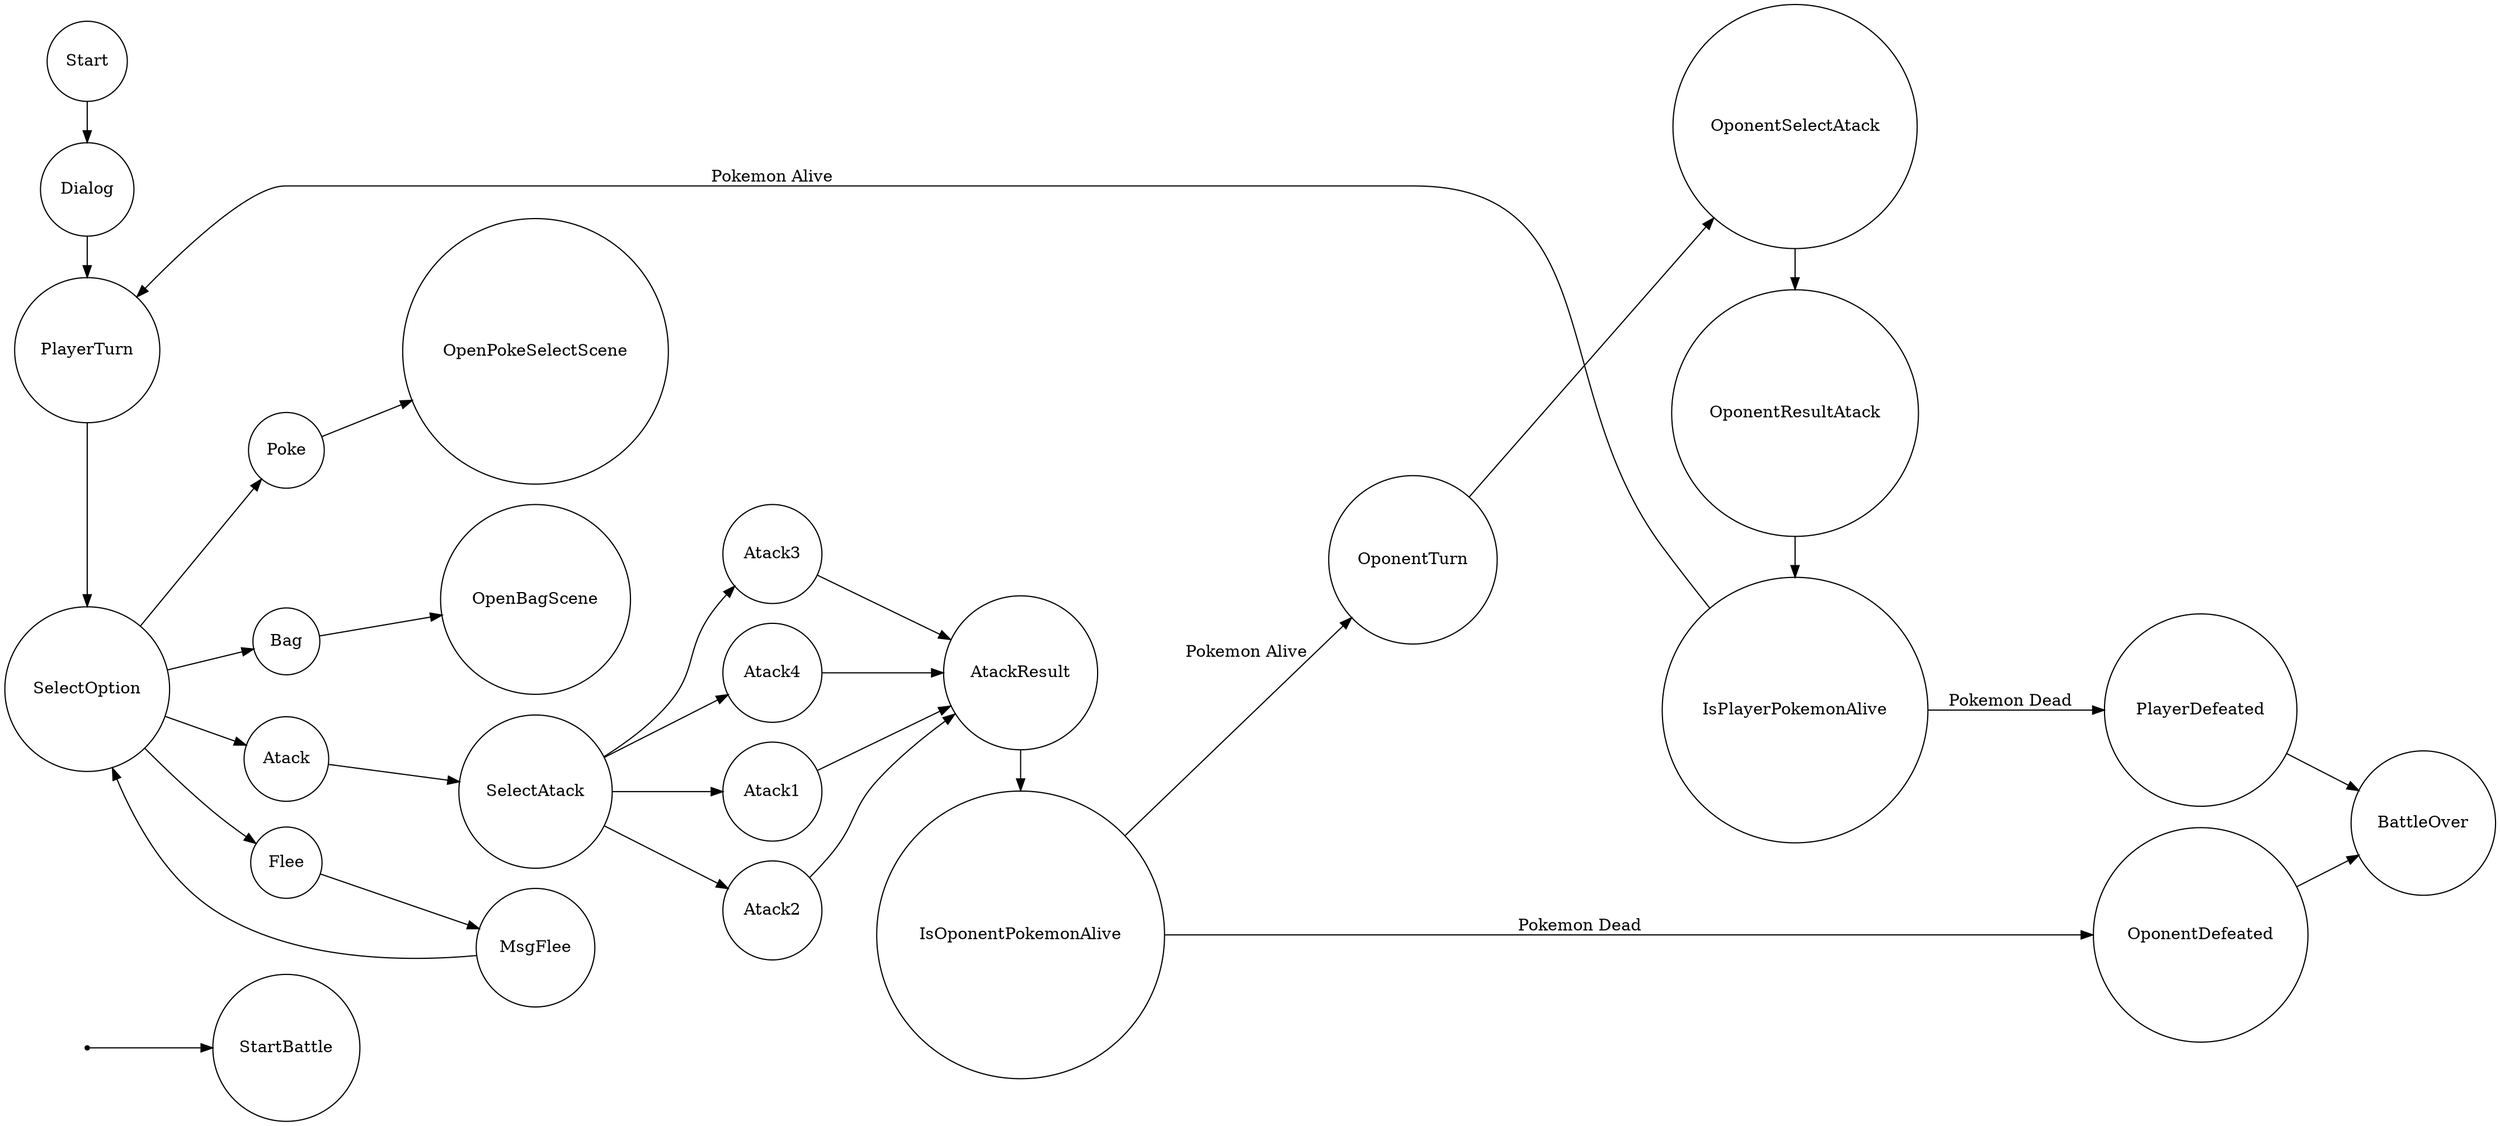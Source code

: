 digraph finite_state_machine {
   rankdir=LR;
//    size="8,5"

    node [shape = point ]; qi
    node [shape = circle];

    qi -> StartBattle;
    Start  -> Dialog;
    Dialog -> PlayerTurn;
    PlayerTurn -> SelectOption;
    SelectOption -> {Atack Poke Bag Flee};
    Flee -> MsgFlee -> SelectOption
    {rank=same; Start Dialog PlayerTurn SelectOption}

    Atack -> SelectAtack;
    Bag -> OpenBagScene
    Poke -> OpenPokeSelectScene
    
    {rank=same; Poke, Bag, Atack}

    SelectAtack -> {Atack1,Atack2,Atack3,Atack4};
    Atack1 -> AtackResult;
    Atack2 -> AtackResult;
    Atack3 -> AtackResult;
    Atack4 -> AtackResult;

    AtackResult->IsOponentPokemonAlive;

    {rank=same;AtackResult IsOponentPokemonAlive}
    
    IsOponentPokemonAlive ->  OponentTurn [label="Pokemon Alive"]
    IsOponentPokemonAlive ->  OponentDefeated [label="Pokemon Dead"]

    {rank=same;PlayerDefeated OponentDefeated}

    OponentTurn -> OponentSelectAtack;
    OponentSelectAtack -> OponentResultAtack

    {rank=same;OponentSelectAtack OponentResultAtack IsPlayerPokemonAlive}

    OponentResultAtack -> IsPlayerPokemonAlive
    IsPlayerPokemonAlive ->  PlayerTurn [label="Pokemon Alive"]
    IsPlayerPokemonAlive ->  PlayerDefeated [label="Pokemon Dead"]

    OponentDefeated -> BattleOver
    PlayerDefeated -> BattleOver
}